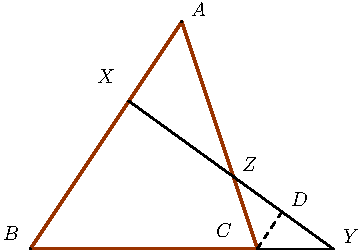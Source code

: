  /* Geogebra to Asymptote conversion, documentation at artofproblemsolving.com/Wiki go to User:Azjps/geogebra */
import graph; size(6cm); 
real labelscalefactor = 0.5; /* changes label-to-point distance */
pen dps = linewidth(0.7) + fontsize(10); defaultpen(dps); /* default pen style */ 
pen dotstyle = black; /* point style */ 
real xmin = -6.586385097926916, xmax = 11.709284779433746, ymin = -8.059767658487159, ymax = 13.129377990232266;  /* image dimensions */
pen zzttqq = rgb(0.6,0.2,0); 

draw((3,3)--(1,0)--(4,0)--cycle, linewidth(1.2) + zzttqq); 
 /* draw figures */
draw((3,3)--(1,0), linewidth(0.8) + zzttqq); 
draw((1,0)--(4,0), linewidth(0.8) + zzttqq); 
draw((4,0)--(3,3), linewidth(0.8) + zzttqq); 
draw((4,0)--(5,0), linewidth(0.8)); 
draw((2.3013955527517043,1.9520933291275566)--(5,0), linewidth(0.8)); 
draw((4,0)--(4.325348888187926,0.48802333228188893), linewidth(0.8) + linetype("4 4")); 
 /* dots and labels */
dot((3,3),linewidth(1pt) + dotstyle); 
label("$A$", (3.0956299831581062,3.0467278023437165), NE * labelscalefactor); 
dot((1,0),linewidth(1pt) + dotstyle); 
label("$B$", (0.6027893186028822,0.08647951318438504), NE * labelscalefactor); 
dot((4,0),linewidth(1pt) + dotstyle); 
label("$C$", (3.429492572161038,0.13099452505144266), NE * labelscalefactor); 
dot((5,0),linewidth(1pt) + dotstyle); 
label("$Y$", (5.0988055171756965,0.04196450131732743), NE * labelscalefactor); 
dot((2.3013955527517043,1.9520933291275566),linewidth(1pt) + dotstyle); 
label("$X$", (1.8492096508804943,2.156427565002564), NE * labelscalefactor); 
dot((3.6822619967839434,0.9532140096481695),linewidth(1pt) + dotstyle); 
label("$Z$", (3.76335516116397,0.9990372564590662), NE * labelscalefactor); 
dot((4.325348888187926,0.48802333228188893),linewidth(1pt) + dotstyle); 
label("$D$", (4.408822833236305,0.5316296318549611), NE * labelscalefactor); 
clip((xmin,ymin)--(xmin,ymax)--(xmax,ymax)--(xmax,ymin)--cycle); 
 /* end of picture */